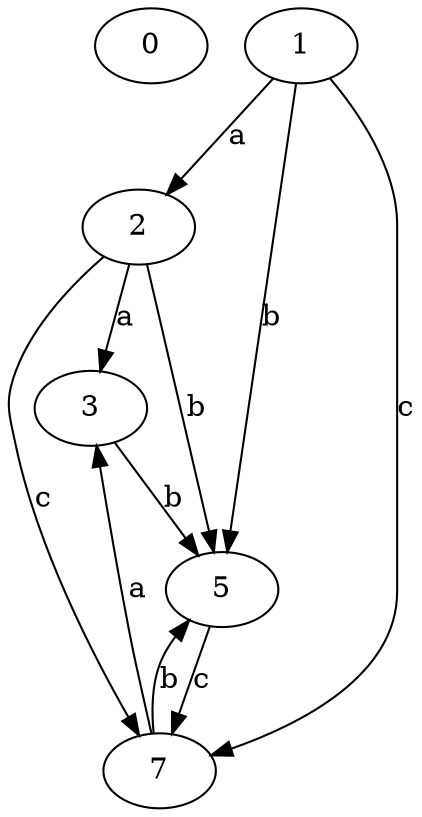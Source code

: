strict digraph  {
0;
2;
3;
5;
7;
1;
2 -> 3  [label=a];
2 -> 5  [label=b];
2 -> 7  [label=c];
3 -> 5  [label=b];
5 -> 7  [label=c];
7 -> 3  [label=a];
7 -> 5  [label=b];
1 -> 2  [label=a];
1 -> 5  [label=b];
1 -> 7  [label=c];
}
